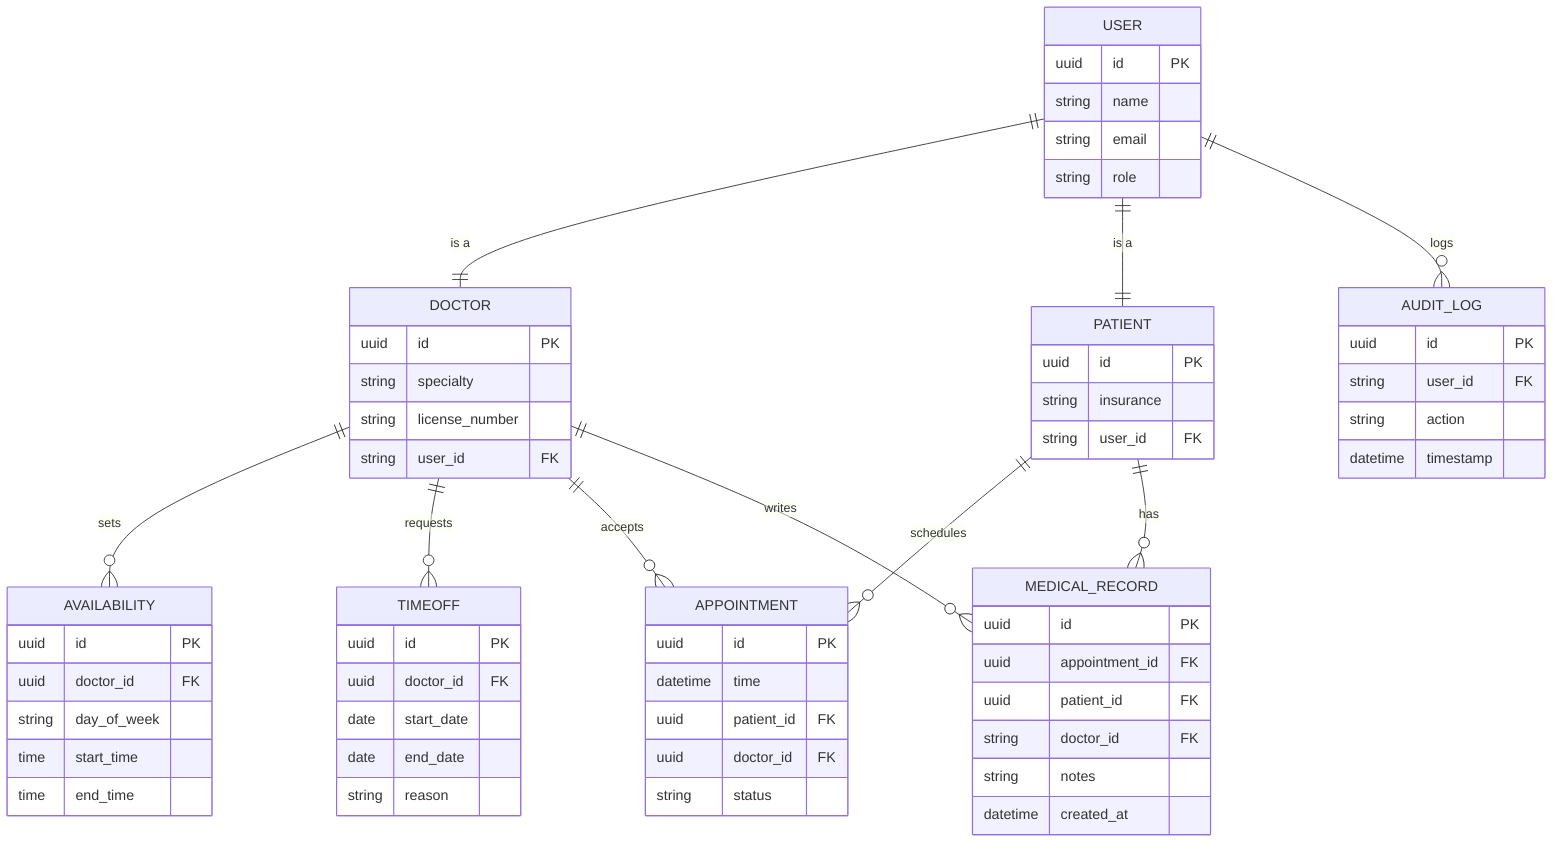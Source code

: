erDiagram
    USER {
        uuid id PK
        string name
        string email
        string role
    }
    DOCTOR {
        uuid id PK
        string specialty
        string license_number
        string user_id FK
    }
    PATIENT {
        uuid id PK
        string insurance
        string user_id FK
    }
    APPOINTMENT {
        uuid id PK
        datetime time
        uuid patient_id FK
        uuid doctor_id FK
        string status
    }
    AVAILABILITY {
        uuid id PK
        uuid doctor_id FK
        string day_of_week
        time start_time
        time end_time
    }
    TIMEOFF {
        uuid id PK
        uuid doctor_id FK
        date start_date
        date end_date
        string reason
    }
    MEDICAL_RECORD {
        uuid id PK
        uuid appointment_id FK
        uuid patient_id FK
        string doctor_id FK
        string notes
        datetime created_at
    }
    AUDIT_LOG {
        uuid id PK
        string user_id FK
        string action
        datetime timestamp
    }
    USER ||--|| DOCTOR : "is a"
    USER ||--|| PATIENT : "is a"
    DOCTOR ||--o{ AVAILABILITY : "sets"
    DOCTOR ||--o{ TIMEOFF : "requests"
    PATIENT ||--o{ APPOINTMENT : "schedules"
    DOCTOR ||--o{ APPOINTMENT : "accepts"
    PATIENT ||--o{ MEDICAL_RECORD : "has"
    DOCTOR ||--o{ MEDICAL_RECORD : "writes"
    USER ||--o{ AUDIT_LOG : "logs"